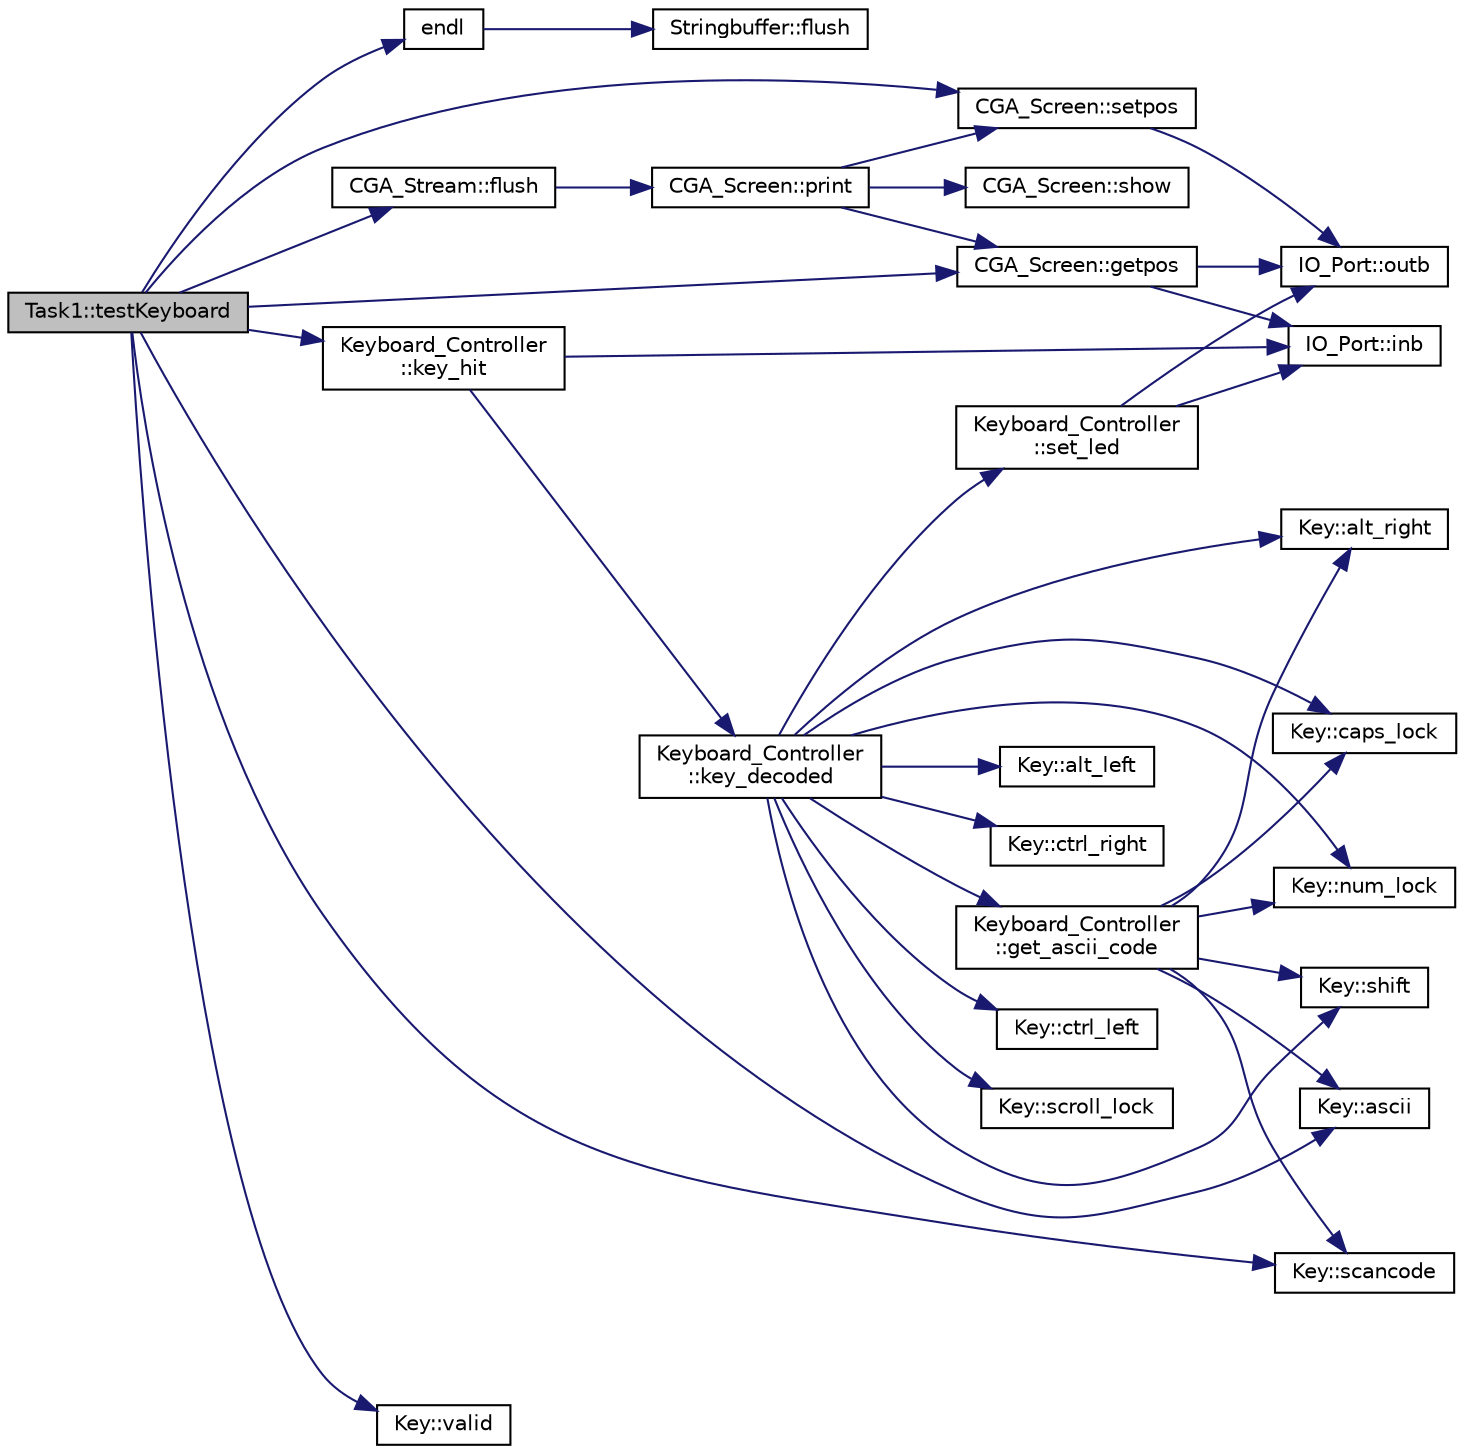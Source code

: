 digraph "Task1::testKeyboard"
{
  bgcolor="transparent";
  edge [fontname="Helvetica",fontsize="10",labelfontname="Helvetica",labelfontsize="10"];
  node [fontname="Helvetica",fontsize="10",shape=record];
  rankdir="LR";
  Node1 [label="Task1::testKeyboard",height=0.2,width=0.4,color="black", fillcolor="grey75", style="filled", fontcolor="black"];
  Node1 -> Node2 [color="midnightblue",fontsize="10",style="solid",fontname="Helvetica"];
  Node2 [label="endl",height=0.2,width=0.4,color="black",URL="$o__stream_8h.html#a28de23f7cab39bdb0f6a5dc3801b6c6d",tooltip="print buffer after adding a newline "];
  Node2 -> Node3 [color="midnightblue",fontsize="10",style="solid",fontname="Helvetica"];
  Node3 [label="Stringbuffer::flush",height=0.2,width=0.4,color="black",URL="$classStringbuffer.html#abfb79178e3d7520f99aec80f996abaac",tooltip="flush the content of the buffer to the screen "];
  Node1 -> Node4 [color="midnightblue",fontsize="10",style="solid",fontname="Helvetica"];
  Node4 [label="CGA_Stream::flush",height=0.2,width=0.4,color="black",URL="$classCGA__Stream.html#a73572f5377a28f09ee9dc3af7b5a65b9",tooltip="ausgeben des Inhaltes des internen Puffers "];
  Node4 -> Node5 [color="midnightblue",fontsize="10",style="solid",fontname="Helvetica"];
  Node5 [label="CGA_Screen::print",height=0.2,width=0.4,color="black",URL="$classCGA__Screen.html#a6c295831093cab87c3944e39160965b9",tooltip="gibt eine Zeichenkette an der aktuellen Position aus "];
  Node5 -> Node6 [color="midnightblue",fontsize="10",style="solid",fontname="Helvetica"];
  Node6 [label="CGA_Screen::getpos",height=0.2,width=0.4,color="black",URL="$classCGA__Screen.html#a6f47426c0cf0662b6835d64e08cf929e",tooltip="get the cursor position "];
  Node6 -> Node7 [color="midnightblue",fontsize="10",style="solid",fontname="Helvetica"];
  Node7 [label="IO_Port::outb",height=0.2,width=0.4,color="black",URL="$classIO__Port.html#a63edbd1cd64f3188c448e32408c2681c",tooltip="write a byte value to the associated port. "];
  Node6 -> Node8 [color="midnightblue",fontsize="10",style="solid",fontname="Helvetica"];
  Node8 [label="IO_Port::inb",height=0.2,width=0.4,color="black",URL="$classIO__Port.html#a77b7915e167487c31150a4c4b9a15496",tooltip="read a byte value from the associated port. "];
  Node5 -> Node9 [color="midnightblue",fontsize="10",style="solid",fontname="Helvetica"];
  Node9 [label="CGA_Screen::setpos",height=0.2,width=0.4,color="black",URL="$classCGA__Screen.html#a346b7ccc05356f76e738a76a24510e33",tooltip="set the cursor position "];
  Node9 -> Node7 [color="midnightblue",fontsize="10",style="solid",fontname="Helvetica"];
  Node5 -> Node10 [color="midnightblue",fontsize="10",style="solid",fontname="Helvetica"];
  Node10 [label="CGA_Screen::show",height=0.2,width=0.4,color="black",URL="$classCGA__Screen.html#a6dfbfb197371c461938cfcc9c5d70187",tooltip="print a character to a specific position "];
  Node1 -> Node6 [color="midnightblue",fontsize="10",style="solid",fontname="Helvetica"];
  Node1 -> Node11 [color="midnightblue",fontsize="10",style="solid",fontname="Helvetica"];
  Node11 [label="Keyboard_Controller\l::key_hit",height=0.2,width=0.4,color="black",URL="$classKeyboard__Controller.html#a78cf6859d88097a0f2b6945fc86c1d21",tooltip="get the last pressed key "];
  Node11 -> Node8 [color="midnightblue",fontsize="10",style="solid",fontname="Helvetica"];
  Node11 -> Node12 [color="midnightblue",fontsize="10",style="solid",fontname="Helvetica"];
  Node12 [label="Keyboard_Controller\l::key_decoded",height=0.2,width=0.4,color="black",URL="$classKeyboard__Controller.html#aa517065c0ed4059b477dfb481539b1b2",tooltip="interpret the reveived scancode and modifier bits "];
  Node12 -> Node13 [color="midnightblue",fontsize="10",style="solid",fontname="Helvetica"];
  Node13 [label="Key::shift",height=0.2,width=0.4,color="black",URL="$classKey.html#a62e735f4121d8984d994a508bdd6a74b"];
  Node12 -> Node14 [color="midnightblue",fontsize="10",style="solid",fontname="Helvetica"];
  Node14 [label="Key::alt_right",height=0.2,width=0.4,color="black",URL="$classKey.html#af4fa809960860523573abd695e3f8fbe"];
  Node12 -> Node15 [color="midnightblue",fontsize="10",style="solid",fontname="Helvetica"];
  Node15 [label="Key::alt_left",height=0.2,width=0.4,color="black",URL="$classKey.html#ab1199ecfd588b567053543b6715ba19a"];
  Node12 -> Node16 [color="midnightblue",fontsize="10",style="solid",fontname="Helvetica"];
  Node16 [label="Key::ctrl_right",height=0.2,width=0.4,color="black",URL="$classKey.html#a90ea541bc6d1286a517eaccd700c4ba0"];
  Node12 -> Node17 [color="midnightblue",fontsize="10",style="solid",fontname="Helvetica"];
  Node17 [label="Key::ctrl_left",height=0.2,width=0.4,color="black",URL="$classKey.html#af1c7ef33119f0c10909a2de246de7854"];
  Node12 -> Node18 [color="midnightblue",fontsize="10",style="solid",fontname="Helvetica"];
  Node18 [label="Key::caps_lock",height=0.2,width=0.4,color="black",URL="$classKey.html#a45fb60e270f30b9f23e28259e851b14a"];
  Node12 -> Node19 [color="midnightblue",fontsize="10",style="solid",fontname="Helvetica"];
  Node19 [label="Keyboard_Controller\l::set_led",height=0.2,width=0.4,color="black",URL="$classKeyboard__Controller.html#a36dfc2c73c4031c8662e37159238d5b0",tooltip="switch the specified LED of the keyboard on or off. "];
  Node19 -> Node7 [color="midnightblue",fontsize="10",style="solid",fontname="Helvetica"];
  Node19 -> Node8 [color="midnightblue",fontsize="10",style="solid",fontname="Helvetica"];
  Node12 -> Node20 [color="midnightblue",fontsize="10",style="solid",fontname="Helvetica"];
  Node20 [label="Key::scroll_lock",height=0.2,width=0.4,color="black",URL="$classKey.html#af3d96c346d2e6088cafbc94fe7c783ef"];
  Node12 -> Node21 [color="midnightblue",fontsize="10",style="solid",fontname="Helvetica"];
  Node21 [label="Keyboard_Controller\l::get_ascii_code",height=0.2,width=0.4,color="black",URL="$classKeyboard__Controller.html#ac2b33ffe1e2794c81249861aa792513a",tooltip="convert the received scancode and modfier bits to an ascii char "];
  Node21 -> Node22 [color="midnightblue",fontsize="10",style="solid",fontname="Helvetica"];
  Node22 [label="Key::ascii",height=0.2,width=0.4,color="black",URL="$classKey.html#abb65ed9de2b4a8c24f557416b484df34",tooltip="set ascii value "];
  Node21 -> Node23 [color="midnightblue",fontsize="10",style="solid",fontname="Helvetica"];
  Node23 [label="Key::scancode",height=0.2,width=0.4,color="black",URL="$classKey.html#ae67075af1a5c0a7f585e8e61fc8515f8",tooltip="set scancode value "];
  Node21 -> Node24 [color="midnightblue",fontsize="10",style="solid",fontname="Helvetica"];
  Node24 [label="Key::num_lock",height=0.2,width=0.4,color="black",URL="$classKey.html#a4a8da77b0cb57bf89bffa3903c2f79ce"];
  Node21 -> Node14 [color="midnightblue",fontsize="10",style="solid",fontname="Helvetica"];
  Node21 -> Node13 [color="midnightblue",fontsize="10",style="solid",fontname="Helvetica"];
  Node21 -> Node18 [color="midnightblue",fontsize="10",style="solid",fontname="Helvetica"];
  Node12 -> Node24 [color="midnightblue",fontsize="10",style="solid",fontname="Helvetica"];
  Node1 -> Node25 [color="midnightblue",fontsize="10",style="solid",fontname="Helvetica"];
  Node25 [label="Key::valid",height=0.2,width=0.4,color="black",URL="$classKey.html#a4292f24b142a697e610fb7780a0dc9d5",tooltip="test for validity. "];
  Node1 -> Node9 [color="midnightblue",fontsize="10",style="solid",fontname="Helvetica"];
  Node1 -> Node22 [color="midnightblue",fontsize="10",style="solid",fontname="Helvetica"];
  Node1 -> Node23 [color="midnightblue",fontsize="10",style="solid",fontname="Helvetica"];
}
